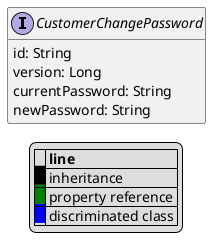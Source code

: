 @startuml

hide empty fields
hide empty methods
legend
|= |= line |
|<back:black>   </back>| inheritance |
|<back:green>   </back>| property reference |
|<back:blue>   </back>| discriminated class |
endlegend
interface CustomerChangePassword [[CustomerChangePassword.svg]]  {
    id: String
    version: Long
    currentPassword: String
    newPassword: String
}






@enduml
